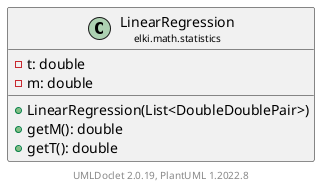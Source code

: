 @startuml
    remove .*\.(Instance|Par|Parameterizer|Factory)$
    set namespaceSeparator none
    hide empty fields
    hide empty methods

    class "<size:14>LinearRegression\n<size:10>elki.math.statistics" as elki.math.statistics.LinearRegression [[LinearRegression.html]] {
        -t: double
        -m: double
        +LinearRegression(List<DoubleDoublePair>)
        +getM(): double
        +getT(): double
    }

    center footer UMLDoclet 2.0.19, PlantUML 1.2022.8
@enduml
